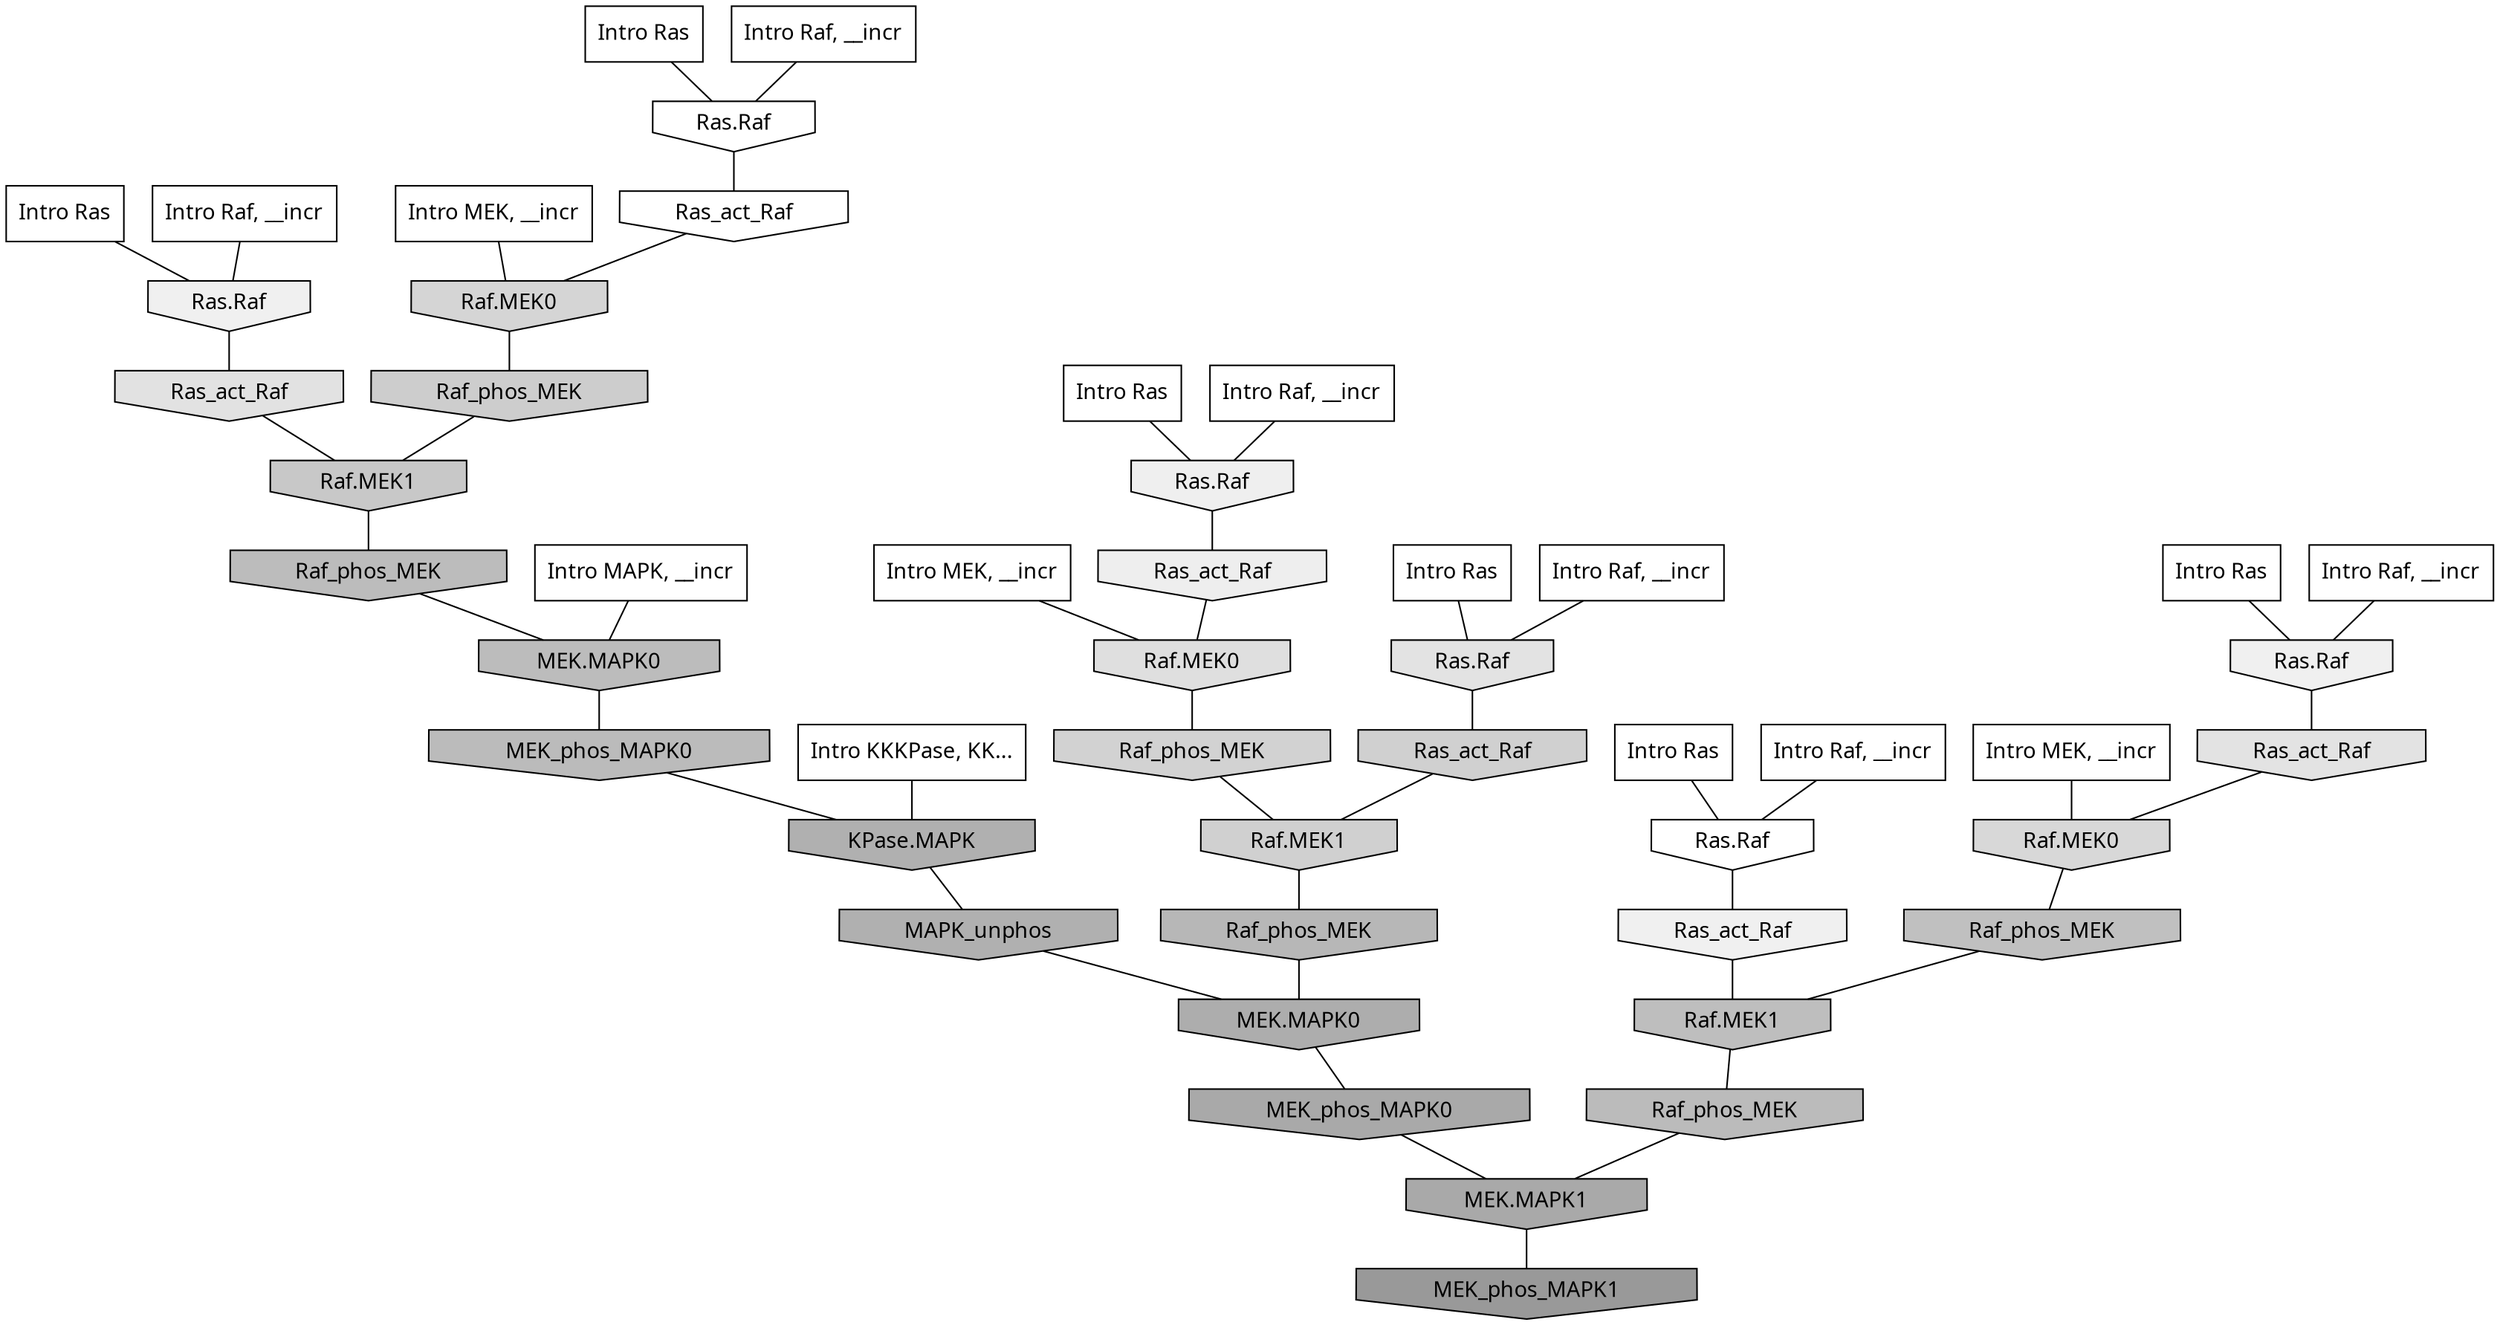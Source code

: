 digraph G{
  rankdir="TB";
  ranksep=0.30;
  node [fontname="CMU Serif"];
  edge [fontname="CMU Serif"];
  
  3 [label="Intro Ras", shape=rectangle, style=filled, fillcolor="0.000 0.000 1.000"]
  
  41 [label="Intro Ras", shape=rectangle, style=filled, fillcolor="0.000 0.000 1.000"]
  
  54 [label="Intro Ras", shape=rectangle, style=filled, fillcolor="0.000 0.000 1.000"]
  
  71 [label="Intro Ras", shape=rectangle, style=filled, fillcolor="0.000 0.000 1.000"]
  
  96 [label="Intro Ras", shape=rectangle, style=filled, fillcolor="0.000 0.000 1.000"]
  
  99 [label="Intro Ras", shape=rectangle, style=filled, fillcolor="0.000 0.000 1.000"]
  
  239 [label="Intro Raf, __incr", shape=rectangle, style=filled, fillcolor="0.000 0.000 1.000"]
  
  355 [label="Intro Raf, __incr", shape=rectangle, style=filled, fillcolor="0.000 0.000 1.000"]
  
  735 [label="Intro Raf, __incr", shape=rectangle, style=filled, fillcolor="0.000 0.000 1.000"]
  
  996 [label="Intro Raf, __incr", shape=rectangle, style=filled, fillcolor="0.000 0.000 1.000"]
  
  1018 [label="Intro Raf, __incr", shape=rectangle, style=filled, fillcolor="0.000 0.000 1.000"]
  
  1021 [label="Intro Raf, __incr", shape=rectangle, style=filled, fillcolor="0.000 0.000 1.000"]
  
  1110 [label="Intro MEK, __incr", shape=rectangle, style=filled, fillcolor="0.000 0.000 1.000"]
  
  1672 [label="Intro MEK, __incr", shape=rectangle, style=filled, fillcolor="0.000 0.000 1.000"]
  
  2095 [label="Intro MEK, __incr", shape=rectangle, style=filled, fillcolor="0.000 0.000 1.000"]
  
  2439 [label="Intro MAPK, __incr", shape=rectangle, style=filled, fillcolor="0.000 0.000 1.000"]
  
  3188 [label="Intro KKKPase, KK...", shape=rectangle, style=filled, fillcolor="0.000 0.000 1.000"]
  
  3259 [label="Ras.Raf", shape=invhouse, style=filled, fillcolor="0.000 0.000 1.000"]
  
  3299 [label="Ras_act_Raf", shape=invhouse, style=filled, fillcolor="0.000 0.000 1.000"]
  
  3315 [label="Ras.Raf", shape=invhouse, style=filled, fillcolor="0.000 0.000 0.999"]
  
  3908 [label="Ras.Raf", shape=invhouse, style=filled, fillcolor="0.000 0.000 0.940"]
  
  3919 [label="Ras_act_Raf", shape=invhouse, style=filled, fillcolor="0.000 0.000 0.940"]
  
  3979 [label="Ras.Raf", shape=invhouse, style=filled, fillcolor="0.000 0.000 0.938"]
  
  4042 [label="Ras.Raf", shape=invhouse, style=filled, fillcolor="0.000 0.000 0.934"]
  
  4067 [label="Ras_act_Raf", shape=invhouse, style=filled, fillcolor="0.000 0.000 0.932"]
  
  4836 [label="Ras_act_Raf", shape=invhouse, style=filled, fillcolor="0.000 0.000 0.889"]
  
  4844 [label="Ras.Raf", shape=invhouse, style=filled, fillcolor="0.000 0.000 0.889"]
  
  4903 [label="Ras_act_Raf", shape=invhouse, style=filled, fillcolor="0.000 0.000 0.885"]
  
  5092 [label="Raf.MEK0", shape=invhouse, style=filled, fillcolor="0.000 0.000 0.875"]
  
  5692 [label="Raf.MEK0", shape=invhouse, style=filled, fillcolor="0.000 0.000 0.845"]
  
  5964 [label="Raf.MEK0", shape=invhouse, style=filled, fillcolor="0.000 0.000 0.834"]
  
  6185 [label="Raf_phos_MEK", shape=invhouse, style=filled, fillcolor="0.000 0.000 0.823"]
  
  6376 [label="Ras_act_Raf", shape=invhouse, style=filled, fillcolor="0.000 0.000 0.816"]
  
  6379 [label="Raf.MEK1", shape=invhouse, style=filled, fillcolor="0.000 0.000 0.816"]
  
  6816 [label="Raf_phos_MEK", shape=invhouse, style=filled, fillcolor="0.000 0.000 0.802"]
  
  7522 [label="Raf.MEK1", shape=invhouse, style=filled, fillcolor="0.000 0.000 0.782"]
  
  8649 [label="Raf_phos_MEK", shape=invhouse, style=filled, fillcolor="0.000 0.000 0.752"]
  
  8957 [label="Raf.MEK1", shape=invhouse, style=filled, fillcolor="0.000 0.000 0.744"]
  
  9242 [label="Raf_phos_MEK", shape=invhouse, style=filled, fillcolor="0.000 0.000 0.738"]
  
  9244 [label="MEK.MAPK0", shape=invhouse, style=filled, fillcolor="0.000 0.000 0.738"]
  
  9550 [label="MEK_phos_MAPK0", shape=invhouse, style=filled, fillcolor="0.000 0.000 0.732"]
  
  9619 [label="Raf_phos_MEK", shape=invhouse, style=filled, fillcolor="0.000 0.000 0.731"]
  
  10473 [label="Raf_phos_MEK", shape=invhouse, style=filled, fillcolor="0.000 0.000 0.715"]
  
  12042 [label="KPase.MAPK", shape=invhouse, style=filled, fillcolor="0.000 0.000 0.690"]
  
  12100 [label="MAPK_unphos", shape=invhouse, style=filled, fillcolor="0.000 0.000 0.689"]
  
  12905 [label="MEK.MAPK0", shape=invhouse, style=filled, fillcolor="0.000 0.000 0.678"]
  
  14154 [label="MEK_phos_MAPK0", shape=invhouse, style=filled, fillcolor="0.000 0.000 0.662"]
  
  14197 [label="MEK.MAPK1", shape=invhouse, style=filled, fillcolor="0.000 0.000 0.661"]
  
  17543 [label="MEK_phos_MAPK1", shape=invhouse, style=filled, fillcolor="0.000 0.000 0.600"]
  
  
  14197 -> 17543 [dir=none, color="0.000 0.000 0.000"] 
  14154 -> 14197 [dir=none, color="0.000 0.000 0.000"] 
  12905 -> 14154 [dir=none, color="0.000 0.000 0.000"] 
  12100 -> 12905 [dir=none, color="0.000 0.000 0.000"] 
  12042 -> 12100 [dir=none, color="0.000 0.000 0.000"] 
  10473 -> 12905 [dir=none, color="0.000 0.000 0.000"] 
  9619 -> 14197 [dir=none, color="0.000 0.000 0.000"] 
  9550 -> 12042 [dir=none, color="0.000 0.000 0.000"] 
  9244 -> 9550 [dir=none, color="0.000 0.000 0.000"] 
  9242 -> 9244 [dir=none, color="0.000 0.000 0.000"] 
  8957 -> 9619 [dir=none, color="0.000 0.000 0.000"] 
  8649 -> 8957 [dir=none, color="0.000 0.000 0.000"] 
  7522 -> 9242 [dir=none, color="0.000 0.000 0.000"] 
  6816 -> 7522 [dir=none, color="0.000 0.000 0.000"] 
  6379 -> 10473 [dir=none, color="0.000 0.000 0.000"] 
  6376 -> 6379 [dir=none, color="0.000 0.000 0.000"] 
  6185 -> 6379 [dir=none, color="0.000 0.000 0.000"] 
  5964 -> 6816 [dir=none, color="0.000 0.000 0.000"] 
  5692 -> 8649 [dir=none, color="0.000 0.000 0.000"] 
  5092 -> 6185 [dir=none, color="0.000 0.000 0.000"] 
  4903 -> 7522 [dir=none, color="0.000 0.000 0.000"] 
  4844 -> 6376 [dir=none, color="0.000 0.000 0.000"] 
  4836 -> 5692 [dir=none, color="0.000 0.000 0.000"] 
  4067 -> 5092 [dir=none, color="0.000 0.000 0.000"] 
  4042 -> 4067 [dir=none, color="0.000 0.000 0.000"] 
  3979 -> 4903 [dir=none, color="0.000 0.000 0.000"] 
  3919 -> 8957 [dir=none, color="0.000 0.000 0.000"] 
  3908 -> 4836 [dir=none, color="0.000 0.000 0.000"] 
  3315 -> 3919 [dir=none, color="0.000 0.000 0.000"] 
  3299 -> 5964 [dir=none, color="0.000 0.000 0.000"] 
  3259 -> 3299 [dir=none, color="0.000 0.000 0.000"] 
  3188 -> 12042 [dir=none, color="0.000 0.000 0.000"] 
  2439 -> 9244 [dir=none, color="0.000 0.000 0.000"] 
  2095 -> 5964 [dir=none, color="0.000 0.000 0.000"] 
  1672 -> 5092 [dir=none, color="0.000 0.000 0.000"] 
  1110 -> 5692 [dir=none, color="0.000 0.000 0.000"] 
  1021 -> 3979 [dir=none, color="0.000 0.000 0.000"] 
  1018 -> 3259 [dir=none, color="0.000 0.000 0.000"] 
  996 -> 4042 [dir=none, color="0.000 0.000 0.000"] 
  735 -> 3908 [dir=none, color="0.000 0.000 0.000"] 
  355 -> 3315 [dir=none, color="0.000 0.000 0.000"] 
  239 -> 4844 [dir=none, color="0.000 0.000 0.000"] 
  99 -> 3315 [dir=none, color="0.000 0.000 0.000"] 
  96 -> 4042 [dir=none, color="0.000 0.000 0.000"] 
  71 -> 3908 [dir=none, color="0.000 0.000 0.000"] 
  54 -> 4844 [dir=none, color="0.000 0.000 0.000"] 
  41 -> 3259 [dir=none, color="0.000 0.000 0.000"] 
  3 -> 3979 [dir=none, color="0.000 0.000 0.000"] 
  
  }
